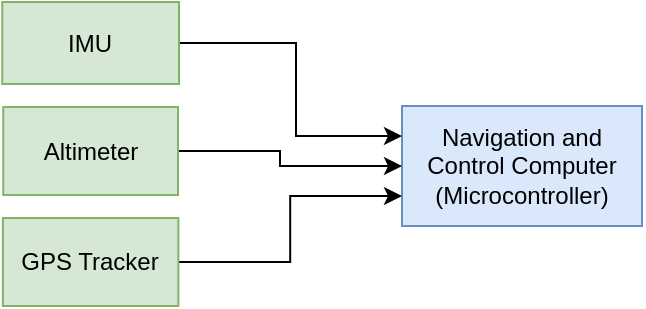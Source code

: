 <mxfile version="13.5.7" type="github">
  <diagram id="76Q4s4qqV5ZXUxcZRJFr" name="Page-1">
    <mxGraphModel dx="934" dy="514" grid="0" gridSize="10" guides="1" tooltips="1" connect="1" arrows="1" fold="1" page="1" pageScale="1" pageWidth="1169" pageHeight="827" math="0" shadow="0">
      <root>
        <mxCell id="0" />
        <mxCell id="1" parent="0" />
        <mxCell id="VAtZuYTsF3c0NlVxxPf--1" value="Navigation and Control Computer&lt;br&gt;(Microcontroller)" style="rounded=0;whiteSpace=wrap;html=1;fillColor=#dae8fc;strokeColor=#6c8ebf;" vertex="1" parent="1">
          <mxGeometry x="492" y="369" width="120" height="60" as="geometry" />
        </mxCell>
        <mxCell id="VAtZuYTsF3c0NlVxxPf--3" style="edgeStyle=orthogonalEdgeStyle;rounded=0;orthogonalLoop=1;jettySize=auto;html=1;entryX=0;entryY=0.25;entryDx=0;entryDy=0;" edge="1" parent="1" source="VAtZuYTsF3c0NlVxxPf--2" target="VAtZuYTsF3c0NlVxxPf--1">
          <mxGeometry relative="1" as="geometry">
            <mxPoint x="457" y="387" as="targetPoint" />
            <Array as="points">
              <mxPoint x="439" y="338" />
              <mxPoint x="439" y="384" />
            </Array>
          </mxGeometry>
        </mxCell>
        <mxCell id="VAtZuYTsF3c0NlVxxPf--2" value="IMU" style="rounded=0;whiteSpace=wrap;html=1;fillColor=#d5e8d4;strokeColor=#82b366;" vertex="1" parent="1">
          <mxGeometry x="292.12" y="317" width="88.38" height="41" as="geometry" />
        </mxCell>
        <mxCell id="VAtZuYTsF3c0NlVxxPf--5" style="edgeStyle=orthogonalEdgeStyle;rounded=0;orthogonalLoop=1;jettySize=auto;html=1;entryX=0;entryY=0.5;entryDx=0;entryDy=0;" edge="1" parent="1" source="VAtZuYTsF3c0NlVxxPf--4" target="VAtZuYTsF3c0NlVxxPf--1">
          <mxGeometry relative="1" as="geometry">
            <Array as="points">
              <mxPoint x="431" y="392" />
              <mxPoint x="431" y="399" />
            </Array>
          </mxGeometry>
        </mxCell>
        <mxCell id="VAtZuYTsF3c0NlVxxPf--4" value="Altimeter" style="rounded=0;whiteSpace=wrap;html=1;fillColor=#d5e8d4;strokeColor=#82b366;" vertex="1" parent="1">
          <mxGeometry x="292.62" y="369.5" width="87.38" height="44" as="geometry" />
        </mxCell>
        <mxCell id="VAtZuYTsF3c0NlVxxPf--8" style="edgeStyle=orthogonalEdgeStyle;rounded=0;orthogonalLoop=1;jettySize=auto;html=1;exitX=1;exitY=0.5;exitDx=0;exitDy=0;entryX=0;entryY=0.75;entryDx=0;entryDy=0;" edge="1" parent="1" source="VAtZuYTsF3c0NlVxxPf--7" target="VAtZuYTsF3c0NlVxxPf--1">
          <mxGeometry relative="1" as="geometry" />
        </mxCell>
        <mxCell id="VAtZuYTsF3c0NlVxxPf--7" value="GPS Tracker" style="rounded=0;whiteSpace=wrap;html=1;fillColor=#d5e8d4;strokeColor=#82b366;" vertex="1" parent="1">
          <mxGeometry x="292.435" y="425" width="87.75" height="44" as="geometry" />
        </mxCell>
      </root>
    </mxGraphModel>
  </diagram>
</mxfile>
